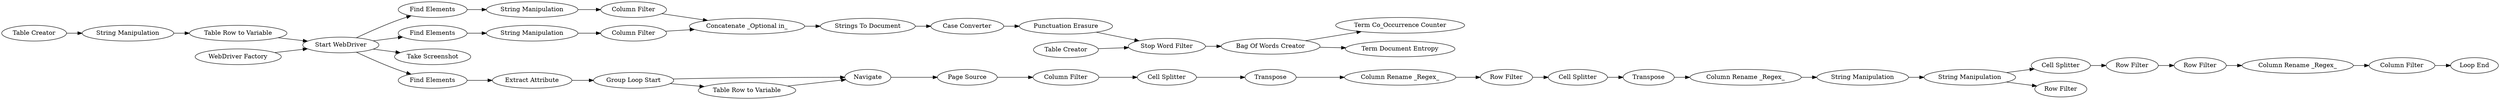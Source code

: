 digraph {
	116 -> 117
	122 -> 129
	128 -> 131
	120 -> 86
	108 -> 111
	111 -> 112
	122 -> 130
	132 -> 131
	115 -> 114
	83 -> 84
	114 -> 120
	2 -> 144
	140 -> 105
	142 -> 143
	85 -> 98
	80 -> 2
	42 -> 83
	119 -> 121
	131 -> 122
	109 -> 136
	106 -> 103
	104 -> 140
	137 -> 138
	2 -> 115
	1 -> 2
	135 -> 128
	107 -> 109
	112 -> 137
	103 -> 104
	120 -> 85
	86 -> 85
	117 -> 118
	2 -> 42
	105 -> 107
	77 -> 79
	138 -> 142
	79 -> 80
	118 -> 119
	98 -> 106
	136 -> 108
	143 -> 139
	121 -> 135
	84 -> 119
	2 -> 116
	111 -> 145
	103 [label="Cell Splitter"]
	79 [label="String Manipulation"]
	136 [label="Column Rename _Regex_"]
	128 [label="Punctuation Erasure"]
	138 [label="Row Filter"]
	108 [label="String Manipulation"]
	122 [label="Bag Of Words Creator"]
	105 [label="Row Filter"]
	145 [label="Row Filter"]
	121 [label="Strings To Document"]
	84 [label="Column Filter"]
	119 [label="Concatenate _Optional in_"]
	137 [label="Row Filter"]
	98 [label="Page Source"]
	131 [label="Stop Word Filter"]
	109 [label=Transpose]
	114 [label="Extract Attribute"]
	129 [label="Term Document Entropy"]
	85 [label=Navigate]
	86 [label="Table Row to Variable"]
	144 [label="Take Screenshot"]
	1 [label="WebDriver Factory"]
	42 [label="Find Elements"]
	115 [label="Find Elements"]
	112 [label="Cell Splitter"]
	142 [label="Column Rename _Regex_"]
	143 [label="Column Filter"]
	77 [label="Table Creator"]
	106 [label="Column Filter"]
	135 [label="Case Converter"]
	117 [label="String Manipulation"]
	83 [label="String Manipulation"]
	107 [label="Cell Splitter"]
	120 [label="Group Loop Start"]
	104 [label=Transpose]
	139 [label="Loop End"]
	140 [label="Column Rename _Regex_"]
	118 [label="Column Filter"]
	116 [label="Find Elements"]
	130 [label="Term Co_Occurrence Counter"]
	111 [label="String Manipulation"]
	80 [label="Table Row to Variable"]
	2 [label="Start WebDriver"]
	132 [label="Table Creator"]
	rankdir=LR
}
